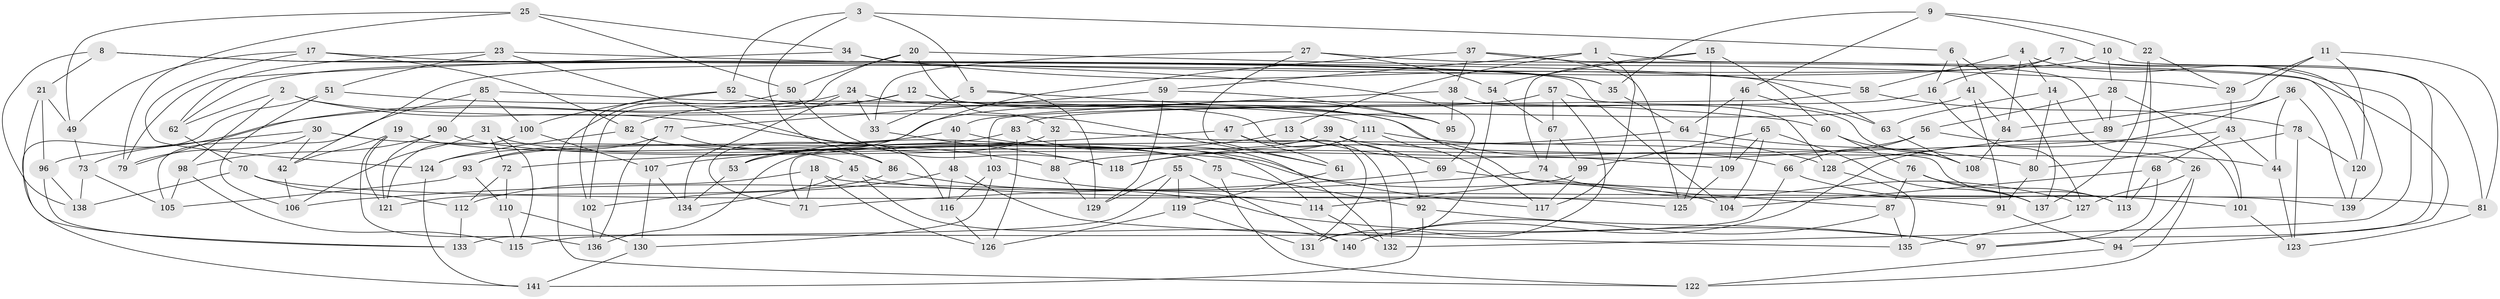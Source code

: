 // coarse degree distribution, {6: 0.3488372093023256, 10: 0.046511627906976744, 8: 0.18604651162790697, 5: 0.09302325581395349, 7: 0.046511627906976744, 9: 0.16279069767441862, 3: 0.046511627906976744, 11: 0.023255813953488372, 4: 0.046511627906976744}
// Generated by graph-tools (version 1.1) at 2025/53/03/04/25 22:53:56]
// undirected, 141 vertices, 282 edges
graph export_dot {
  node [color=gray90,style=filled];
  1;
  2;
  3;
  4;
  5;
  6;
  7;
  8;
  9;
  10;
  11;
  12;
  13;
  14;
  15;
  16;
  17;
  18;
  19;
  20;
  21;
  22;
  23;
  24;
  25;
  26;
  27;
  28;
  29;
  30;
  31;
  32;
  33;
  34;
  35;
  36;
  37;
  38;
  39;
  40;
  41;
  42;
  43;
  44;
  45;
  46;
  47;
  48;
  49;
  50;
  51;
  52;
  53;
  54;
  55;
  56;
  57;
  58;
  59;
  60;
  61;
  62;
  63;
  64;
  65;
  66;
  67;
  68;
  69;
  70;
  71;
  72;
  73;
  74;
  75;
  76;
  77;
  78;
  79;
  80;
  81;
  82;
  83;
  84;
  85;
  86;
  87;
  88;
  89;
  90;
  91;
  92;
  93;
  94;
  95;
  96;
  97;
  98;
  99;
  100;
  101;
  102;
  103;
  104;
  105;
  106;
  107;
  108;
  109;
  110;
  111;
  112;
  113;
  114;
  115;
  116;
  117;
  118;
  119;
  120;
  121;
  122;
  123;
  124;
  125;
  126;
  127;
  128;
  129;
  130;
  131;
  132;
  133;
  134;
  135;
  136;
  137;
  138;
  139;
  140;
  141;
  1 -- 13;
  1 -- 59;
  1 -- 120;
  1 -- 117;
  2 -- 88;
  2 -- 62;
  2 -- 98;
  2 -- 61;
  3 -- 86;
  3 -- 6;
  3 -- 5;
  3 -- 52;
  4 -- 132;
  4 -- 58;
  4 -- 14;
  4 -- 84;
  5 -- 95;
  5 -- 129;
  5 -- 33;
  6 -- 137;
  6 -- 16;
  6 -- 41;
  7 -- 16;
  7 -- 139;
  7 -- 81;
  7 -- 62;
  8 -- 35;
  8 -- 104;
  8 -- 138;
  8 -- 21;
  9 -- 22;
  9 -- 35;
  9 -- 10;
  9 -- 46;
  10 -- 28;
  10 -- 42;
  10 -- 97;
  11 -- 81;
  11 -- 84;
  11 -- 120;
  11 -- 29;
  12 -- 82;
  12 -- 73;
  12 -- 87;
  12 -- 95;
  13 -- 92;
  13 -- 53;
  13 -- 109;
  14 -- 63;
  14 -- 80;
  14 -- 26;
  15 -- 54;
  15 -- 74;
  15 -- 125;
  15 -- 60;
  16 -- 83;
  16 -- 127;
  17 -- 49;
  17 -- 124;
  17 -- 82;
  17 -- 35;
  18 -- 81;
  18 -- 112;
  18 -- 126;
  18 -- 71;
  19 -- 121;
  19 -- 75;
  19 -- 136;
  19 -- 42;
  20 -- 29;
  20 -- 32;
  20 -- 50;
  20 -- 102;
  21 -- 49;
  21 -- 133;
  21 -- 96;
  22 -- 137;
  22 -- 113;
  22 -- 29;
  23 -- 62;
  23 -- 51;
  23 -- 116;
  23 -- 63;
  24 -- 111;
  24 -- 79;
  24 -- 33;
  24 -- 134;
  25 -- 50;
  25 -- 79;
  25 -- 49;
  25 -- 34;
  26 -- 127;
  26 -- 122;
  26 -- 94;
  27 -- 61;
  27 -- 54;
  27 -- 94;
  27 -- 33;
  28 -- 89;
  28 -- 56;
  28 -- 101;
  29 -- 43;
  30 -- 79;
  30 -- 45;
  30 -- 42;
  30 -- 96;
  31 -- 75;
  31 -- 106;
  31 -- 115;
  31 -- 72;
  32 -- 113;
  32 -- 53;
  32 -- 88;
  33 -- 118;
  34 -- 58;
  34 -- 79;
  34 -- 69;
  35 -- 64;
  36 -- 89;
  36 -- 140;
  36 -- 139;
  36 -- 44;
  37 -- 53;
  37 -- 125;
  37 -- 89;
  37 -- 38;
  38 -- 40;
  38 -- 128;
  38 -- 95;
  39 -- 69;
  39 -- 71;
  39 -- 136;
  39 -- 44;
  40 -- 48;
  40 -- 124;
  40 -- 117;
  41 -- 47;
  41 -- 84;
  41 -- 91;
  42 -- 106;
  43 -- 68;
  43 -- 72;
  43 -- 44;
  44 -- 123;
  45 -- 134;
  45 -- 140;
  45 -- 139;
  46 -- 109;
  46 -- 64;
  46 -- 63;
  47 -- 131;
  47 -- 61;
  47 -- 107;
  48 -- 102;
  48 -- 116;
  48 -- 135;
  49 -- 73;
  50 -- 118;
  50 -- 122;
  51 -- 60;
  51 -- 141;
  51 -- 106;
  52 -- 102;
  52 -- 100;
  52 -- 66;
  53 -- 134;
  54 -- 131;
  54 -- 67;
  55 -- 140;
  55 -- 119;
  55 -- 115;
  55 -- 129;
  56 -- 101;
  56 -- 66;
  56 -- 88;
  57 -- 71;
  57 -- 67;
  57 -- 108;
  57 -- 131;
  58 -- 103;
  58 -- 78;
  59 -- 77;
  59 -- 95;
  59 -- 129;
  60 -- 108;
  60 -- 76;
  61 -- 119;
  62 -- 70;
  63 -- 108;
  64 -- 118;
  64 -- 80;
  65 -- 137;
  65 -- 104;
  65 -- 109;
  65 -- 99;
  66 -- 101;
  66 -- 133;
  67 -- 99;
  67 -- 74;
  68 -- 113;
  68 -- 104;
  68 -- 97;
  69 -- 91;
  69 -- 71;
  70 -- 138;
  70 -- 125;
  70 -- 112;
  72 -- 110;
  72 -- 112;
  73 -- 138;
  73 -- 105;
  74 -- 127;
  74 -- 106;
  75 -- 92;
  75 -- 122;
  76 -- 113;
  76 -- 137;
  76 -- 87;
  77 -- 136;
  77 -- 86;
  77 -- 93;
  78 -- 120;
  78 -- 80;
  78 -- 123;
  80 -- 91;
  81 -- 123;
  82 -- 114;
  82 -- 124;
  83 -- 132;
  83 -- 126;
  83 -- 93;
  84 -- 108;
  85 -- 100;
  85 -- 90;
  85 -- 105;
  85 -- 132;
  86 -- 121;
  86 -- 97;
  87 -- 140;
  87 -- 135;
  88 -- 129;
  89 -- 128;
  90 -- 104;
  90 -- 121;
  90 -- 98;
  91 -- 94;
  92 -- 141;
  92 -- 97;
  93 -- 110;
  93 -- 105;
  94 -- 122;
  96 -- 138;
  96 -- 133;
  98 -- 105;
  98 -- 115;
  99 -- 114;
  99 -- 117;
  100 -- 107;
  100 -- 121;
  101 -- 123;
  102 -- 136;
  103 -- 114;
  103 -- 116;
  103 -- 130;
  107 -- 134;
  107 -- 130;
  109 -- 125;
  110 -- 130;
  110 -- 115;
  111 -- 128;
  111 -- 118;
  111 -- 117;
  112 -- 133;
  114 -- 132;
  116 -- 126;
  119 -- 131;
  119 -- 126;
  120 -- 139;
  124 -- 141;
  127 -- 135;
  128 -- 135;
  130 -- 141;
}
